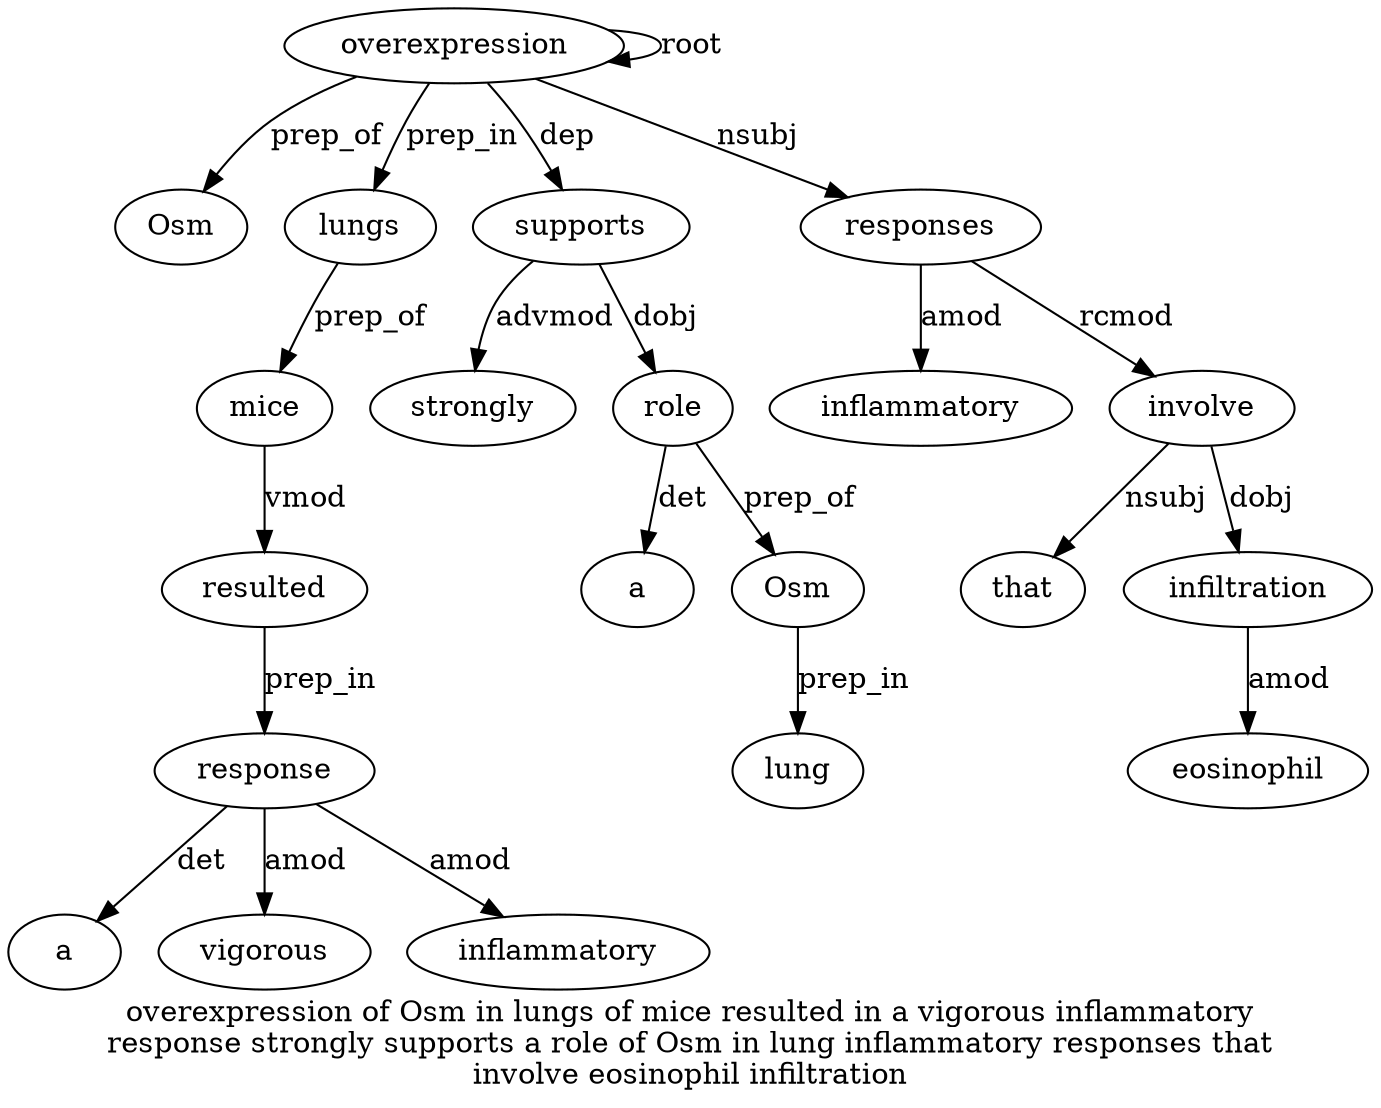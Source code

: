 digraph "overexpression of Osm in lungs of mice resulted in a vigorous inflammatory response strongly supports a role of Osm in lung inflammatory responses that involve eosinophil infiltration" {
label="overexpression of Osm in lungs of mice resulted in a vigorous inflammatory
response strongly supports a role of Osm in lung inflammatory responses that
involve eosinophil infiltration";
overexpression1 [style=filled, fillcolor=white, label=overexpression];
overexpression1 -> overexpression1  [label=root];
Osm3 [style=filled, fillcolor=white, label=Osm];
overexpression1 -> Osm3  [label=prep_of];
lungs5 [style=filled, fillcolor=white, label=lungs];
overexpression1 -> lungs5  [label=prep_in];
mice7 [style=filled, fillcolor=white, label=mice];
lungs5 -> mice7  [label=prep_of];
resulted8 [style=filled, fillcolor=white, label=resulted];
mice7 -> resulted8  [label=vmod];
response13 [style=filled, fillcolor=white, label=response];
a10 [style=filled, fillcolor=white, label=a];
response13 -> a10  [label=det];
vigorous11 [style=filled, fillcolor=white, label=vigorous];
response13 -> vigorous11  [label=amod];
inflammatory12 [style=filled, fillcolor=white, label=inflammatory];
response13 -> inflammatory12  [label=amod];
resulted8 -> response13  [label=prep_in];
supports15 [style=filled, fillcolor=white, label=supports];
strongly14 [style=filled, fillcolor=white, label=strongly];
supports15 -> strongly14  [label=advmod];
overexpression1 -> supports15  [label=dep];
role17 [style=filled, fillcolor=white, label=role];
a16 [style=filled, fillcolor=white, label=a];
role17 -> a16  [label=det];
supports15 -> role17  [label=dobj];
Osm19 [style=filled, fillcolor=white, label=Osm];
role17 -> Osm19  [label=prep_of];
lung21 [style=filled, fillcolor=white, label=lung];
Osm19 -> lung21  [label=prep_in];
responses23 [style=filled, fillcolor=white, label=responses];
inflammatory22 [style=filled, fillcolor=white, label=inflammatory];
responses23 -> inflammatory22  [label=amod];
overexpression1 -> responses23  [label=nsubj];
involve25 [style=filled, fillcolor=white, label=involve];
that24 [style=filled, fillcolor=white, label=that];
involve25 -> that24  [label=nsubj];
responses23 -> involve25  [label=rcmod];
infiltration27 [style=filled, fillcolor=white, label=infiltration];
eosinophil26 [style=filled, fillcolor=white, label=eosinophil];
infiltration27 -> eosinophil26  [label=amod];
involve25 -> infiltration27  [label=dobj];
}

